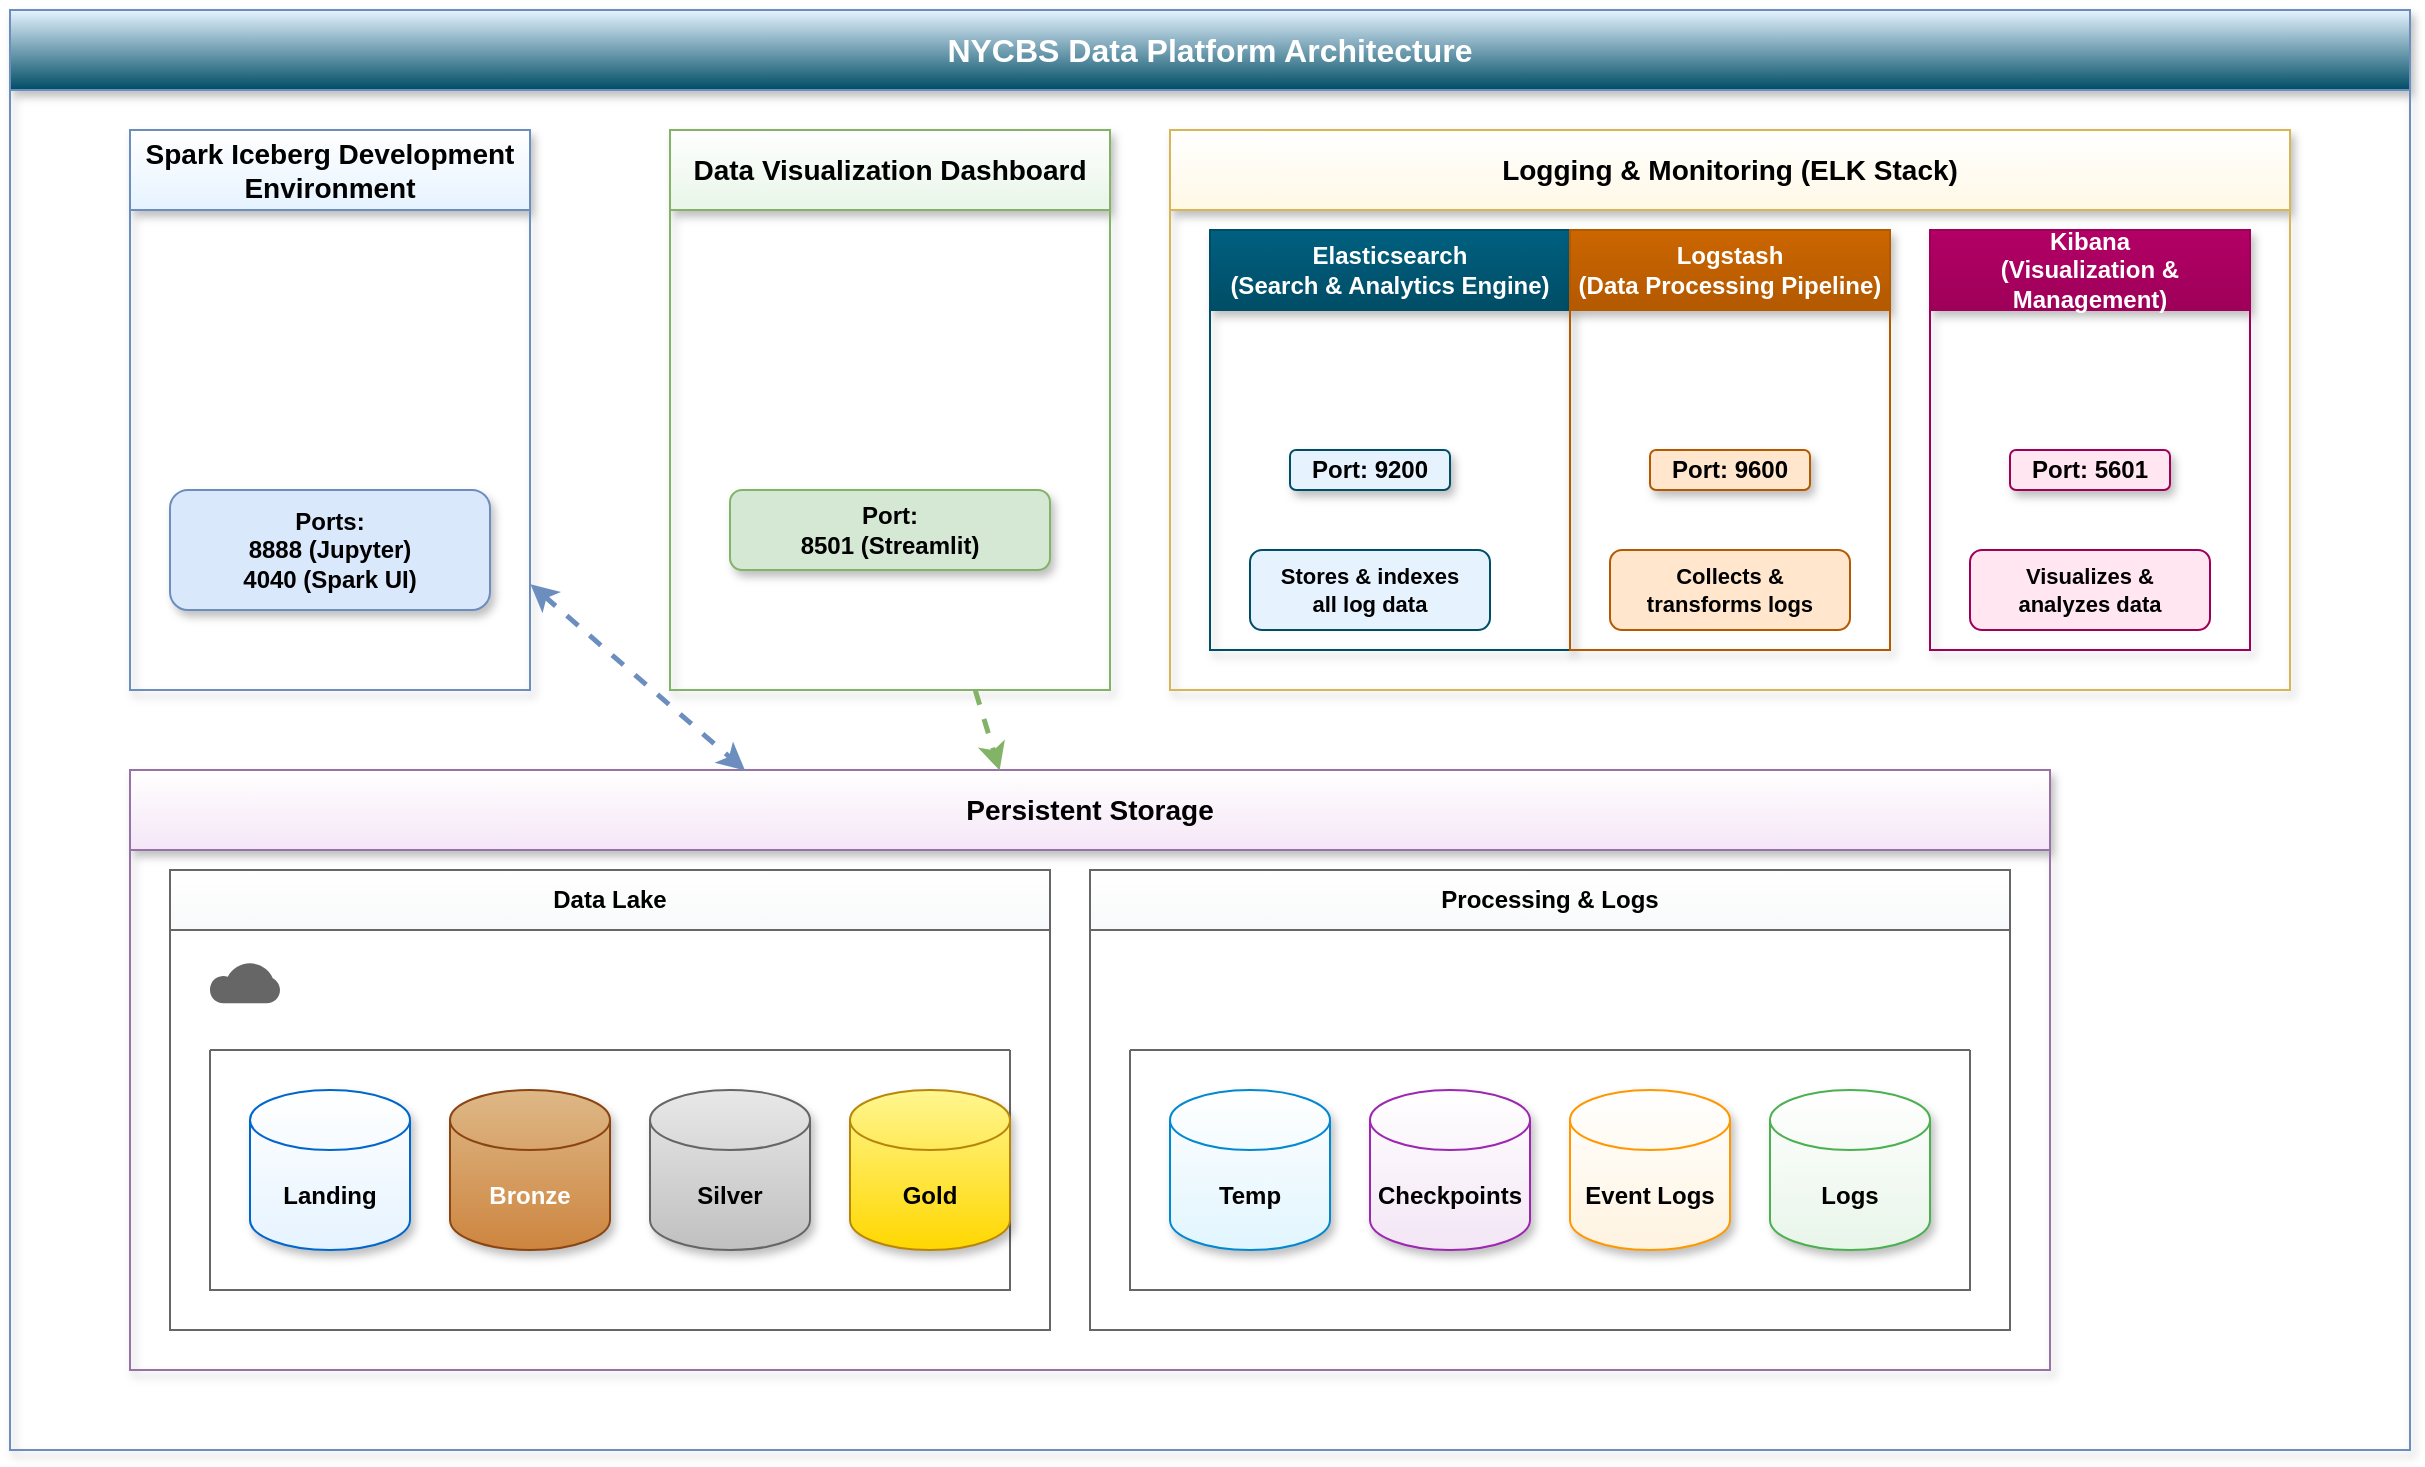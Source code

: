 <mxfile>
    <diagram id="prtHgNgQTEPvFCAcTncT" name="Container Architecture">
        <mxGraphModel dx="2298" dy="938" grid="1" gridSize="10" guides="1" tooltips="1" connect="1" arrows="1" fold="1" page="1" pageScale="1" pageWidth="1169" pageHeight="827" math="0" shadow="0">
            <root>
                <mxCell id="0"/>
                <mxCell id="1" parent="0"/>
                <mxCell id="network_container" value="NYCBS Data Platform Architecture" style="swimlane;whiteSpace=wrap;html=1;startSize=40;fillColor=#004D66;strokeColor=#6c8ebf;fontColor=#FFFFFF;fontSize=16;fontStyle=1;gradientColor=#E6F3FF;gradientDirection=north;shadow=1" parent="1" vertex="1">
                    <mxGeometry y="40" width="1200" height="720" as="geometry"/>
                </mxCell>
                <mxCell id="spark_iceberg" value="Spark Iceberg Development Environment" style="swimlane;whiteSpace=wrap;html=1;startSize=40;fillColor=#e6f3ff;strokeColor=#6c8ebf;fontSize=14;fontStyle=1;fontColor=#000000;gradientColor=#ffffff;gradientDirection=north;shadow=1" parent="network_container" vertex="1">
                    <mxGeometry x="60" y="60" width="200" height="280" as="geometry"/>
                </mxCell>
                <mxCell id="spark_ports" value="Ports:&#10;8888 (Jupyter)&#10;4040 (Spark UI)" style="text;html=1;strokeColor=#6c8ebf;fillColor=#dae8fc;align=center;verticalAlign=middle;whiteSpace=wrap;rounded=1;fontSize=12;fontColor=#000000;spacing=5;fontStyle=1;shadow=1" parent="spark_iceberg" vertex="1">
                    <mxGeometry x="20" y="180" width="160" height="60" as="geometry"/>
                </mxCell>
                <mxCell id="4" value="" style="shape=image;imageAspect=0;aspect=fixed;verticalLabelPosition=bottom;verticalAlign=top;image=https://spark.apache.org/images/spark-logo.png;" vertex="1" parent="spark_iceberg">
                    <mxGeometry x="89.02" y="118" width="90" height="47.87" as="geometry"/>
                </mxCell>
                <mxCell id="5" value="" style="shape=image;imageAspect=0;aspect=fixed;verticalLabelPosition=bottom;verticalAlign=top;image=https://jupyter.org/assets/homepage/main-logo.svg;" vertex="1" parent="spark_iceberg">
                    <mxGeometry x="20" y="63" width="69.02" height="80" as="geometry"/>
                </mxCell>
                <mxCell id="dashboard" value="Data Visualization Dashboard" style="swimlane;whiteSpace=wrap;html=1;startSize=40;fillColor=#e8f5e8;strokeColor=#82b366;fontSize=14;fontStyle=1;fontColor=#000000;gradientColor=#ffffff;gradientDirection=north;shadow=1" parent="network_container" vertex="1">
                    <mxGeometry x="330" y="60" width="220" height="280" as="geometry"/>
                </mxCell>
                <mxCell id="dashboard_ports" value="Port:&#10;8501 (Streamlit)" style="text;html=1;strokeColor=#82b366;fillColor=#d5e8d4;align=center;verticalAlign=middle;whiteSpace=wrap;rounded=1;fontSize=12;fontColor=#000000;spacing=5;fontStyle=1;shadow=1" parent="dashboard" vertex="1">
                    <mxGeometry x="30" y="180" width="160" height="40" as="geometry"/>
                </mxCell>
                <mxCell id="7" value="" style="shape=image;imageAspect=0;aspect=fixed;verticalLabelPosition=bottom;verticalAlign=top;image=https://streamlit.io/images/brand/streamlit-logo-primary-colormark-darktext.png;" vertex="1" parent="dashboard">
                    <mxGeometry y="70" width="220" height="60.92" as="geometry"/>
                </mxCell>
                <mxCell id="elk_stack" value="Logging &amp; Monitoring (ELK Stack)" style="swimlane;whiteSpace=wrap;html=1;startSize=40;fillColor=#fff8e6;strokeColor=#d6b656;fontSize=14;fontStyle=1;fontColor=#000000;gradientColor=#ffffff;gradientDirection=north;shadow=1" parent="network_container" vertex="1">
                    <mxGeometry x="580" y="60" width="560" height="280" as="geometry"/>
                </mxCell>
                <mxCell id="elasticsearch" value="Elasticsearch&#10;(Search &amp; Analytics Engine)" style="swimlane;whiteSpace=wrap;html=1;startSize=40;fillColor=#004D66;strokeColor=#004D66;fontSize=12;fontStyle=1;fontColor=#FFFFFF;gradientColor=#006080;gradientDirection=north;shadow=1" parent="elk_stack" vertex="1">
                    <mxGeometry x="20" y="50" width="180" height="210" as="geometry"/>
                </mxCell>
                <mxCell id="es_desc" value="Stores &amp; indexes&#10;all log data" style="text;html=1;strokeColor=#004D66;fillColor=#E6F3FF;align=center;verticalAlign=middle;whiteSpace=wrap;rounded=1;fontSize=11;fontColor=#000000;fontStyle=1" parent="elasticsearch" vertex="1">
                    <mxGeometry x="20" y="160" width="120" height="40" as="geometry"/>
                </mxCell>
                <mxCell id="es_ports" value="Port: 9200" style="text;html=1;strokeColor=#004D66;fillColor=#E6F3FF;align=center;verticalAlign=middle;whiteSpace=wrap;rounded=1;fontSize=12;fontColor=#000000;fontStyle=1;shadow=1" parent="elasticsearch" vertex="1">
                    <mxGeometry x="40" y="110" width="80" height="20" as="geometry"/>
                </mxCell>
                <mxCell id="9" value="" style="shape=image;imageAspect=0;aspect=fixed;verticalLabelPosition=bottom;verticalAlign=top;image=https://pureinsights.com/wp-content/webp-express/webp-images/uploads/2023/08/Elasticsearch-Logo-Stacked-2.png.webp;" vertex="1" parent="elasticsearch">
                    <mxGeometry x="20" y="47.75" width="130" height="62.25" as="geometry"/>
                </mxCell>
                <mxCell id="logstash" value="Logstash&#10;(Data Processing Pipeline)" style="swimlane;whiteSpace=wrap;html=1;startSize=40;fillColor=#B35900;strokeColor=#B35900;fontSize=12;fontStyle=1;fontColor=#FFFFFF;gradientColor=#CC6600;gradientDirection=north;shadow=1" parent="elk_stack" vertex="1">
                    <mxGeometry x="200" y="50" width="160" height="210" as="geometry"/>
                </mxCell>
                <mxCell id="logstash_desc" value="Collects &amp;&#10;transforms logs" style="text;html=1;strokeColor=#B35900;fillColor=#FFE6CC;align=center;verticalAlign=middle;whiteSpace=wrap;rounded=1;fontSize=11;fontColor=#000000;fontStyle=1" parent="logstash" vertex="1">
                    <mxGeometry x="20" y="160" width="120" height="40" as="geometry"/>
                </mxCell>
                <mxCell id="logstash_ports" value="Port: 9600" style="text;html=1;strokeColor=#B35900;fillColor=#FFE6CC;align=center;verticalAlign=middle;whiteSpace=wrap;rounded=1;fontSize=12;fontColor=#000000;fontStyle=1;shadow=1" parent="logstash" vertex="1">
                    <mxGeometry x="40" y="110" width="80" height="20" as="geometry"/>
                </mxCell>
                <mxCell id="11" value="" style="shape=image;imageAspect=0;aspect=fixed;verticalLabelPosition=bottom;verticalAlign=top;image=https://images.icon-icons.com/2699/PNG/512/elasticco_logstash_logo_icon_170185.png;" vertex="1" parent="logstash">
                    <mxGeometry x="28" y="40" width="112" height="56" as="geometry"/>
                </mxCell>
                <mxCell id="kibana" value="Kibana&#10;(Visualization &amp; Management)" style="swimlane;whiteSpace=wrap;html=1;startSize=40;fillColor=#9E0059;strokeColor=#9E0059;fontSize=12;fontStyle=1;fontColor=#FFFFFF;gradientColor=#B30066;gradientDirection=north;shadow=1" parent="elk_stack" vertex="1">
                    <mxGeometry x="380" y="50" width="160" height="210" as="geometry"/>
                </mxCell>
                <mxCell id="kibana_desc" value="Visualizes &amp;&#10;analyzes data" style="text;html=1;strokeColor=#9E0059;fillColor=#FFE6F0;align=center;verticalAlign=middle;whiteSpace=wrap;rounded=1;fontSize=11;fontColor=#000000;fontStyle=1" parent="kibana" vertex="1">
                    <mxGeometry x="20" y="160" width="120" height="40" as="geometry"/>
                </mxCell>
                <mxCell id="kibana_ports" value="Port: 5601" style="text;html=1;strokeColor=#9E0059;fillColor=#FFE6F0;align=center;verticalAlign=middle;whiteSpace=wrap;rounded=1;fontSize=12;fontColor=#000000;fontStyle=1;shadow=1" parent="kibana" vertex="1">
                    <mxGeometry x="40" y="110" width="80" height="20" as="geometry"/>
                </mxCell>
                <mxCell id="10" value="" style="shape=image;imageAspect=0;aspect=fixed;verticalLabelPosition=bottom;verticalAlign=top;image=https://cdn.worldvectorlogo.com/logos/elastic-kibana.svg;" vertex="1" parent="kibana">
                    <mxGeometry x="55" y="50" width="50" height="50" as="geometry"/>
                </mxCell>
                <mxCell id="volumes" value="Persistent Storage" style="swimlane;whiteSpace=wrap;html=1;startSize=40;fillColor=#f5e6f7;strokeColor=#9673a6;fontSize=14;fontStyle=1;fontColor=#000000;gradientColor=#ffffff;gradientDirection=north;shadow=1" parent="network_container" vertex="1">
                    <mxGeometry x="60" y="380" width="960" height="300" as="geometry"/>
                </mxCell>
                <mxCell id="data_volumes" value="Data Lake" style="swimlane;whiteSpace=wrap;html=1;startSize=30;fillColor=#f8f9fa;strokeColor=#666666;fontSize=12;fontStyle=1;fontColor=#000000;gradientColor=#ffffff;gradientDirection=north" parent="volumes" vertex="1">
                    <mxGeometry x="20" y="50" width="440" height="230" as="geometry"/>
                </mxCell>
                <mxCell id="data_lake_icon" value="" style="shape=image;verticalLabelPosition=bottom;labelBackgroundColor=default;verticalAlign=top;aspect=fixed;imageAspect=0;image=data:image/svg+xml,PHN2ZyB4bWxucz0iaHR0cDovL3d3dy53My5vcmcvMjAwMC9zdmciIHdpZHRoPSI0MCIgaGVpZ2h0PSI0MCIgdmlld0JveD0iMCAwIDI0IDI0Ij48cGF0aCBmaWxsPSIjNjY2NjY2IiBkPSJNMTkuMzUgMTAuMDRBNy40OSA3LjQ5IDAgMCAwIDEyIDRDOS4xMSA0IDYuNiA1LjY0IDUuMzUgOC4wNEEzLjk5MyAzLjk5MyAwIDAgMCAwIDEyYzAgMi4yMSAxLjc5IDQgNCA0aDEzYzIuMjEgMCA0LTEuNzkgNC00YzAtMi4yMS0xLjc5LTQtNC00eiIvPjwvc3ZnPg==" parent="data_volumes" vertex="1">
                    <mxGeometry x="20" y="40" width="40" height="40" as="geometry"/>
                </mxCell>
                <mxCell id="data_volumes_grid" value="" style="swimlane;startSize=0;strokeColor=#666666;fillColor=none;fontSize=12;fontStyle=0;horizontal=1;verticalAlign=top;align=left;spacing=10" parent="data_volumes" vertex="1">
                    <mxGeometry x="20" y="90" width="400" height="120" as="geometry"/>
                </mxCell>
                <mxCell id="data_landing" value="Landing" style="shape=cylinder3;whiteSpace=wrap;html=1;boundedLbl=1;backgroundOutline=1;size=15;fillColor=#E6F3FF;strokeColor=#0066CC;fontSize=12;fontColor=#000000;fontStyle=1;shadow=1;gradientColor=#FFFFFF;gradientDirection=north" parent="data_volumes_grid" vertex="1">
                    <mxGeometry x="20" y="20" width="80" height="80" as="geometry"/>
                </mxCell>
                <mxCell id="data_bronze" value="Bronze" style="shape=cylinder3;whiteSpace=wrap;html=1;boundedLbl=1;backgroundOutline=1;size=15;fillColor=#CD853F;strokeColor=#8B4513;fontSize=12;fontColor=#FFFFFF;fontStyle=1;shadow=1;gradientColor=#DEB887;gradientDirection=north" parent="data_volumes_grid" vertex="1">
                    <mxGeometry x="120" y="20" width="80" height="80" as="geometry"/>
                </mxCell>
                <mxCell id="data_silver" value="Silver" style="shape=cylinder3;whiteSpace=wrap;html=1;boundedLbl=1;backgroundOutline=1;size=15;fillColor=#C0C0C0;strokeColor=#666666;fontSize=12;fontColor=#000000;fontStyle=1;shadow=1;gradientColor=#E8E8E8;gradientDirection=north" parent="data_volumes_grid" vertex="1">
                    <mxGeometry x="220" y="20" width="80" height="80" as="geometry"/>
                </mxCell>
                <mxCell id="data_gold" value="Gold" style="shape=cylinder3;whiteSpace=wrap;html=1;boundedLbl=1;backgroundOutline=1;size=15;fillColor=#FFD700;strokeColor=#B8860B;fontSize=12;fontColor=#000000;fontStyle=1;shadow=1;gradientColor=#FFF68F;gradientDirection=north" parent="data_volumes_grid" vertex="1">
                    <mxGeometry x="320" y="20" width="80" height="80" as="geometry"/>
                </mxCell>
                <mxCell id="warehouse_volumes" value="Processing &amp; Logs" style="swimlane;whiteSpace=wrap;html=1;startSize=30;fillColor=#f8f9fa;strokeColor=#666666;fontSize=12;fontStyle=1;fontColor=#000000;gradientColor=#ffffff;gradientDirection=north" parent="volumes" vertex="1">
                    <mxGeometry x="480" y="50" width="460" height="230" as="geometry"/>
                </mxCell>
                <mxCell id="warehouse_volumes_grid" value="" style="swimlane;startSize=0;strokeColor=#666666;fillColor=none;fontSize=12;fontStyle=0;horizontal=1;verticalAlign=top;align=left;spacing=10" parent="warehouse_volumes" vertex="1">
                    <mxGeometry x="20" y="90" width="420" height="120" as="geometry"/>
                </mxCell>
                <mxCell id="warehouse_temp" value="Temp" style="shape=cylinder3;whiteSpace=wrap;html=1;boundedLbl=1;backgroundOutline=1;size=15;fillColor=#E1F5FE;strokeColor=#0288D1;fontSize=12;fontColor=#000000;fontStyle=1;shadow=1;gradientColor=#FFFFFF;gradientDirection=north" parent="warehouse_volumes_grid" vertex="1">
                    <mxGeometry x="20" y="20" width="80" height="80" as="geometry"/>
                </mxCell>
                <mxCell id="warehouse_checkpoints" value="Checkpoints" style="shape=cylinder3;whiteSpace=wrap;html=1;boundedLbl=1;backgroundOutline=1;size=15;fillColor=#F3E5F5;strokeColor=#9C27B0;fontSize=12;fontColor=#000000;fontStyle=1;shadow=1;gradientColor=#FFFFFF;gradientDirection=north" parent="warehouse_volumes_grid" vertex="1">
                    <mxGeometry x="120" y="20" width="80" height="80" as="geometry"/>
                </mxCell>
                <mxCell id="warehouse_eventlogs" value="Event Logs" style="shape=cylinder3;whiteSpace=wrap;html=1;boundedLbl=1;backgroundOutline=1;size=15;fillColor=#FFF3E0;strokeColor=#FF9800;fontSize=12;fontColor=#000000;fontStyle=1;shadow=1;gradientColor=#FFFFFF;gradientDirection=north" parent="warehouse_volumes_grid" vertex="1">
                    <mxGeometry x="220" y="20" width="80" height="80" as="geometry"/>
                </mxCell>
                <mxCell id="warehouse_logs" value="Logs" style="shape=cylinder3;whiteSpace=wrap;html=1;boundedLbl=1;backgroundOutline=1;size=15;fillColor=#E8F5E9;strokeColor=#4CAF50;fontSize=12;fontColor=#000000;fontStyle=1;shadow=1;gradientColor=#FFFFFF;gradientDirection=north" parent="warehouse_volumes_grid" vertex="1">
                    <mxGeometry x="320" y="20" width="80" height="80" as="geometry"/>
                </mxCell>
                <mxCell id="spark_to_volumes" value="" style="endArrow=classic;startArrow=classic;html=1;rounded=1;curved=1;strokeWidth=2.5;strokeColor=#6c8ebf;dashed=1" parent="network_container" source="spark_iceberg" target="volumes" edge="1">
                    <mxGeometry width="50" height="50" relative="1" as="geometry"/>
                </mxCell>
                <mxCell id="dashboard_to_volumes" value="" style="endArrow=classic;html=1;rounded=1;curved=1;strokeWidth=2.5;strokeColor=#82b366;dashed=1" parent="network_container" source="dashboard" target="volumes" edge="1">
                    <mxGeometry width="50" height="50" relative="1" as="geometry"/>
                </mxCell>
            </root>
        </mxGraphModel>
    </diagram>
</mxfile>